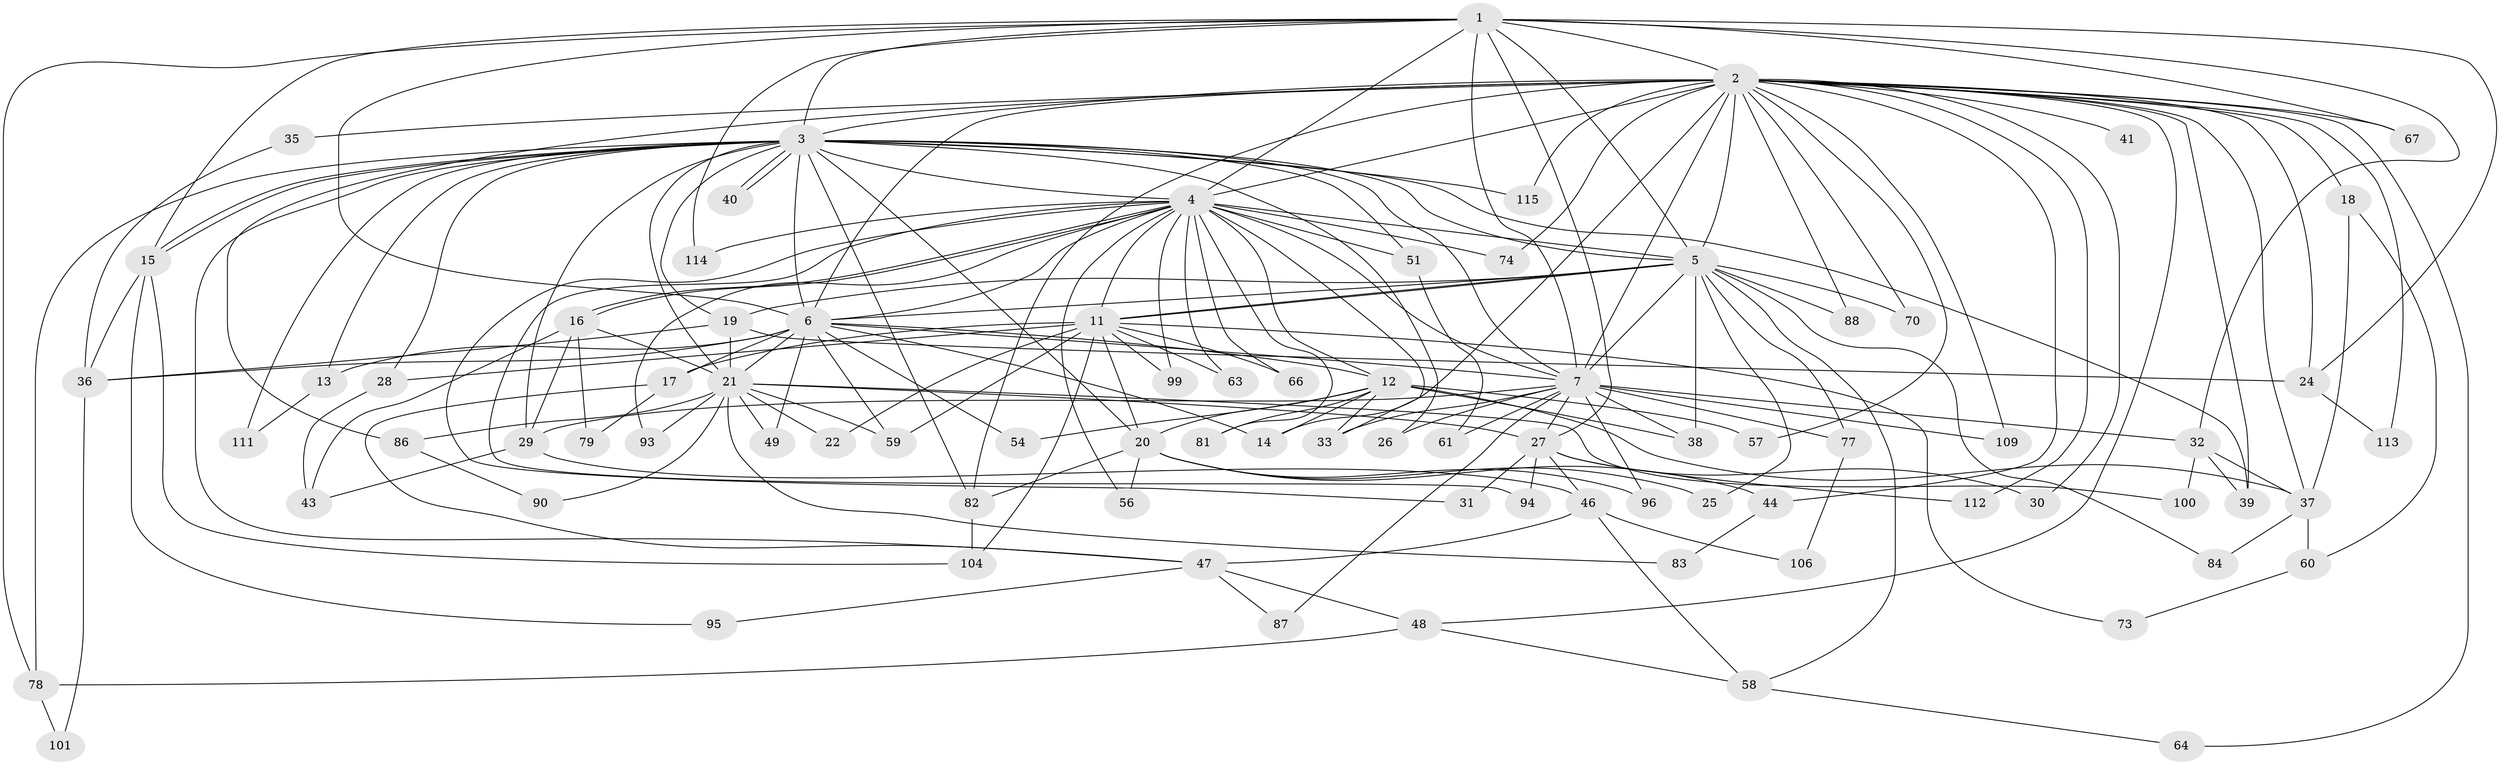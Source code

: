 // original degree distribution, {16: 0.008695652173913044, 21: 0.02608695652173913, 28: 0.008695652173913044, 18: 0.017391304347826087, 12: 0.02608695652173913, 24: 0.008695652173913044, 13: 0.008695652173913044, 9: 0.017391304347826087, 3: 0.2608695652173913, 5: 0.043478260869565216, 6: 0.017391304347826087, 4: 0.06956521739130435, 7: 0.008695652173913044, 2: 0.4782608695652174}
// Generated by graph-tools (version 1.1) at 2025/41/03/06/25 10:41:38]
// undirected, 83 vertices, 193 edges
graph export_dot {
graph [start="1"]
  node [color=gray90,style=filled];
  1 [super="+52"];
  2 [super="+8"];
  3 [super="+102"];
  4 [super="+9"];
  5 [super="+69"];
  6 [super="+89"];
  7 [super="+10"];
  11 [super="+34"];
  12 [super="+53"];
  13;
  14 [super="+105"];
  15 [super="+50"];
  16 [super="+91"];
  17;
  18;
  19 [super="+75"];
  20 [super="+23"];
  21 [super="+71"];
  22;
  24 [super="+80"];
  25;
  26;
  27 [super="+98"];
  28;
  29 [super="+62"];
  30;
  31;
  32 [super="+55"];
  33 [super="+42"];
  35;
  36 [super="+107"];
  37 [super="+45"];
  38 [super="+68"];
  39 [super="+108"];
  40;
  41;
  43 [super="+72"];
  44;
  46 [super="+65"];
  47 [super="+76"];
  48;
  49;
  51;
  54;
  56;
  57;
  58;
  59 [super="+97"];
  60;
  61;
  63;
  64;
  66;
  67 [super="+85"];
  70;
  73;
  74;
  77;
  78 [super="+103"];
  79;
  81;
  82 [super="+92"];
  83;
  84;
  86;
  87;
  88;
  90;
  93;
  94;
  95;
  96;
  99;
  100;
  101;
  104 [super="+110"];
  106;
  109;
  111;
  112;
  113;
  114;
  115;
  1 -- 2 [weight=2];
  1 -- 3;
  1 -- 4 [weight=2];
  1 -- 5;
  1 -- 6;
  1 -- 7 [weight=2];
  1 -- 24;
  1 -- 32;
  1 -- 67 [weight=2];
  1 -- 114;
  1 -- 27;
  1 -- 78;
  1 -- 15;
  2 -- 3 [weight=2];
  2 -- 4 [weight=4];
  2 -- 5 [weight=3];
  2 -- 6 [weight=3];
  2 -- 7 [weight=4];
  2 -- 14;
  2 -- 18 [weight=2];
  2 -- 24;
  2 -- 35 [weight=2];
  2 -- 41 [weight=2];
  2 -- 67;
  2 -- 70;
  2 -- 74;
  2 -- 88;
  2 -- 109;
  2 -- 113;
  2 -- 64;
  2 -- 82;
  2 -- 86;
  2 -- 30;
  2 -- 37;
  2 -- 39;
  2 -- 44;
  2 -- 48;
  2 -- 112;
  2 -- 115;
  2 -- 57;
  3 -- 4 [weight=2];
  3 -- 5 [weight=2];
  3 -- 6;
  3 -- 7 [weight=2];
  3 -- 13;
  3 -- 15;
  3 -- 15;
  3 -- 19;
  3 -- 21;
  3 -- 26;
  3 -- 28;
  3 -- 40;
  3 -- 40;
  3 -- 47;
  3 -- 51;
  3 -- 78;
  3 -- 82;
  3 -- 111;
  3 -- 115;
  3 -- 20;
  3 -- 29;
  3 -- 39;
  4 -- 5 [weight=2];
  4 -- 6 [weight=2];
  4 -- 7 [weight=4];
  4 -- 12;
  4 -- 16;
  4 -- 16;
  4 -- 31;
  4 -- 51;
  4 -- 56;
  4 -- 63;
  4 -- 66;
  4 -- 93;
  4 -- 94;
  4 -- 99;
  4 -- 33;
  4 -- 74;
  4 -- 81;
  4 -- 114;
  4 -- 11;
  5 -- 6;
  5 -- 7 [weight=2];
  5 -- 11;
  5 -- 11;
  5 -- 19;
  5 -- 25;
  5 -- 38;
  5 -- 58;
  5 -- 70;
  5 -- 77;
  5 -- 84;
  5 -- 88;
  6 -- 7 [weight=2];
  6 -- 12;
  6 -- 13;
  6 -- 14;
  6 -- 17;
  6 -- 21;
  6 -- 49;
  6 -- 54;
  6 -- 59;
  6 -- 36;
  7 -- 29;
  7 -- 38;
  7 -- 61;
  7 -- 32;
  7 -- 33;
  7 -- 96;
  7 -- 77;
  7 -- 109;
  7 -- 87;
  7 -- 26;
  7 -- 27 [weight=2];
  11 -- 17;
  11 -- 20;
  11 -- 22;
  11 -- 28;
  11 -- 59;
  11 -- 73;
  11 -- 66;
  11 -- 99;
  11 -- 104;
  11 -- 63;
  12 -- 20;
  12 -- 37;
  12 -- 54;
  12 -- 57;
  12 -- 81;
  12 -- 38;
  12 -- 33;
  12 -- 14;
  13 -- 111;
  15 -- 36;
  15 -- 104;
  15 -- 95;
  16 -- 29;
  16 -- 43;
  16 -- 79;
  16 -- 21;
  17 -- 47;
  17 -- 79;
  18 -- 60;
  18 -- 37;
  19 -- 21;
  19 -- 24;
  19 -- 36;
  20 -- 25;
  20 -- 56;
  20 -- 96;
  20 -- 44;
  20 -- 82;
  21 -- 22;
  21 -- 27;
  21 -- 49;
  21 -- 83;
  21 -- 86;
  21 -- 93;
  21 -- 100;
  21 -- 90;
  21 -- 59;
  24 -- 113;
  27 -- 30;
  27 -- 31;
  27 -- 46;
  27 -- 94;
  27 -- 112;
  28 -- 43;
  29 -- 43;
  29 -- 46;
  32 -- 39;
  32 -- 100;
  32 -- 37;
  35 -- 36;
  36 -- 101;
  37 -- 60;
  37 -- 84;
  44 -- 83;
  46 -- 106;
  46 -- 58;
  46 -- 47;
  47 -- 48;
  47 -- 87;
  47 -- 95;
  48 -- 58;
  48 -- 78;
  51 -- 61;
  58 -- 64;
  60 -- 73;
  77 -- 106;
  78 -- 101;
  82 -- 104;
  86 -- 90;
}
